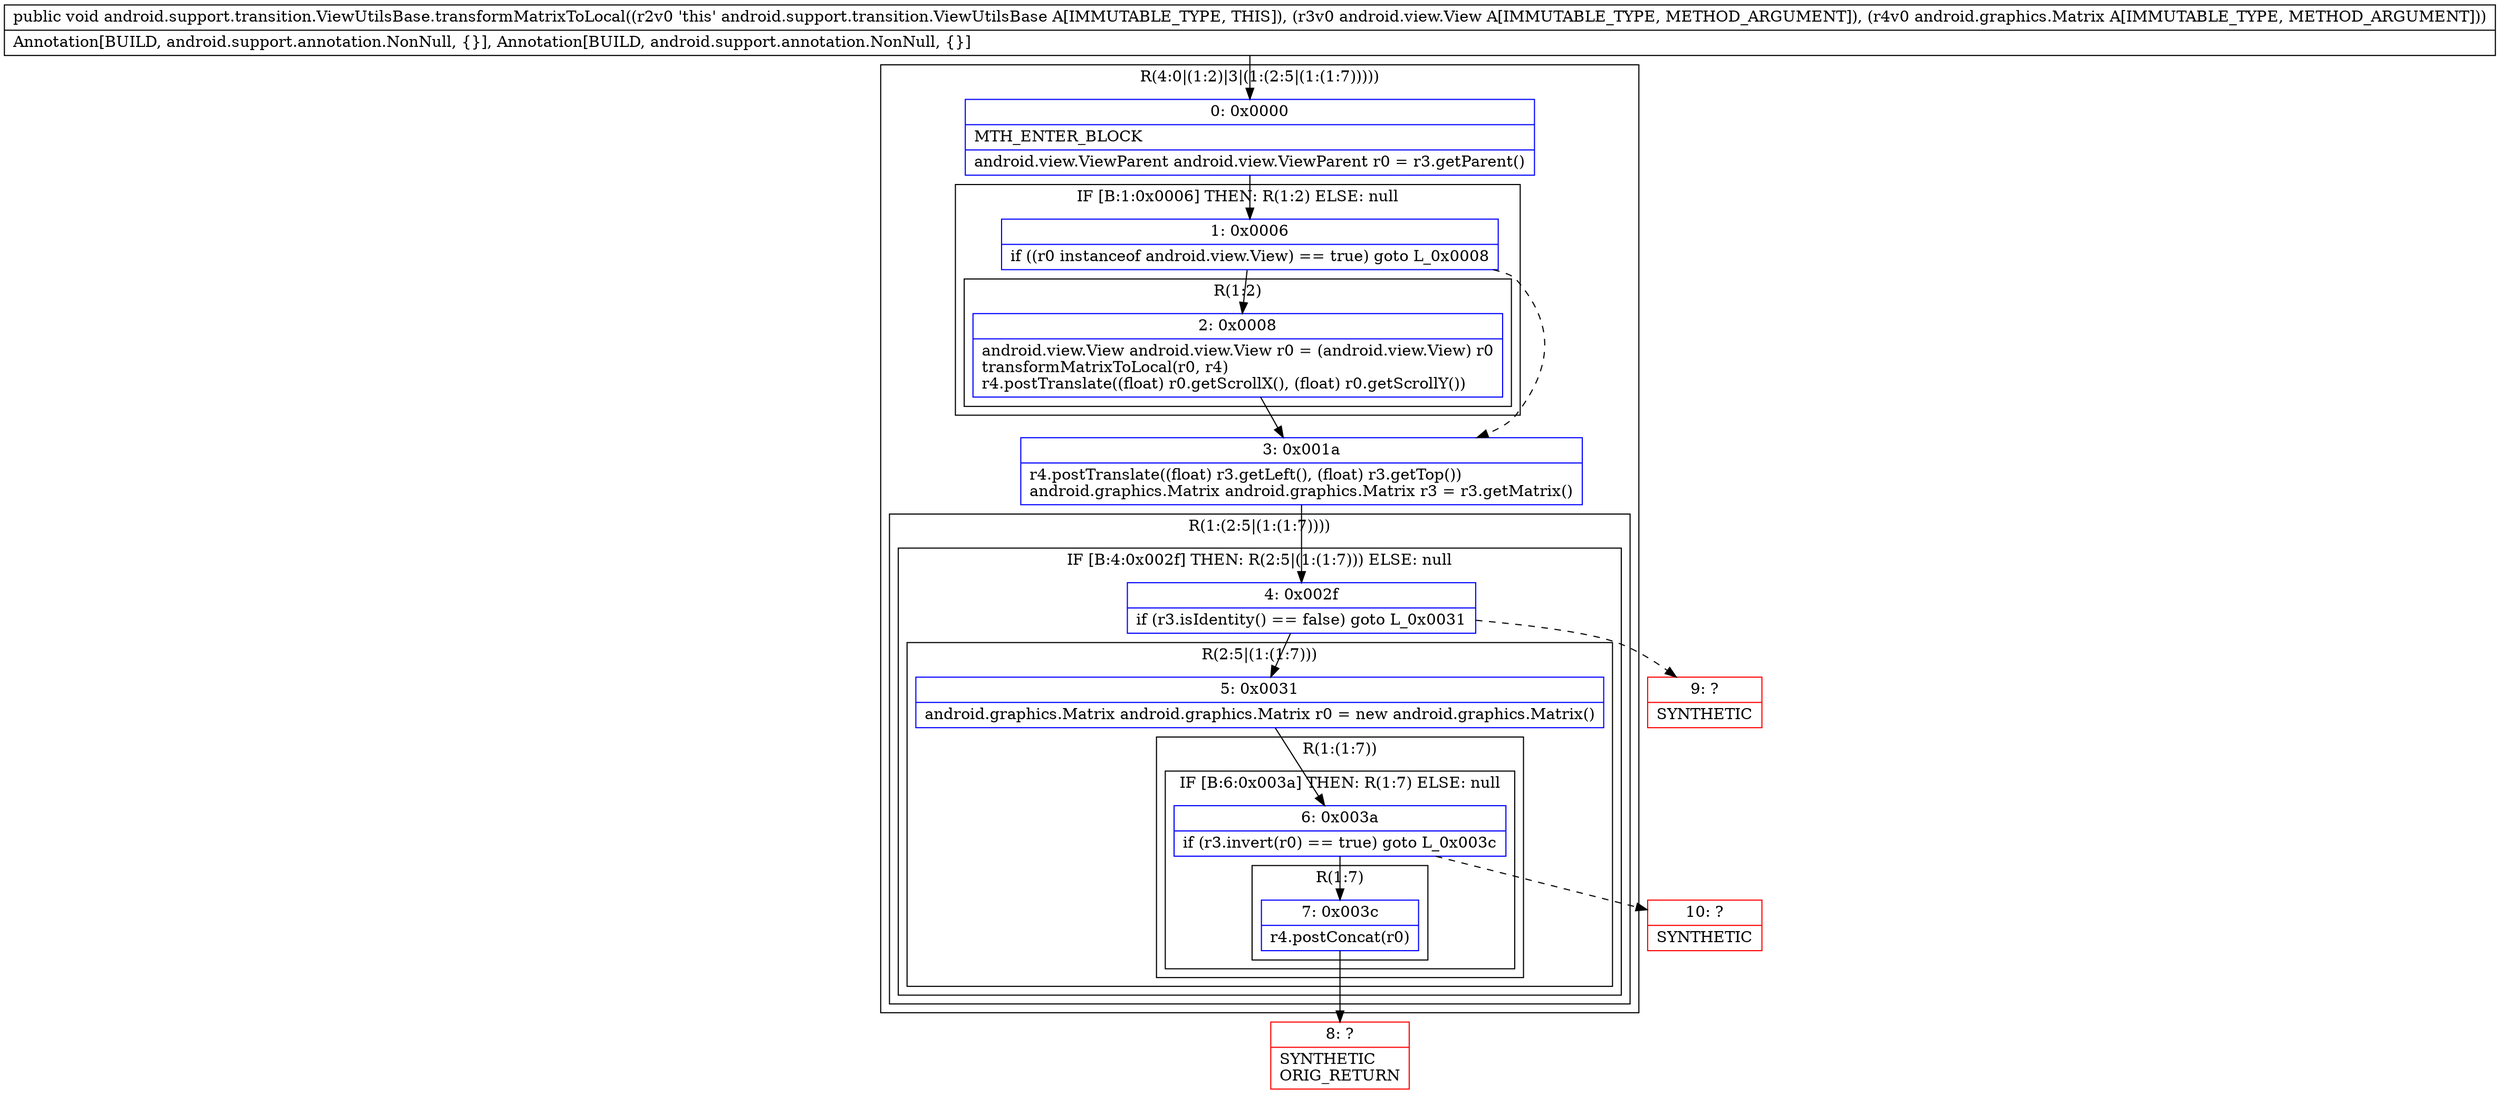 digraph "CFG forandroid.support.transition.ViewUtilsBase.transformMatrixToLocal(Landroid\/view\/View;Landroid\/graphics\/Matrix;)V" {
subgraph cluster_Region_699607940 {
label = "R(4:0|(1:2)|3|(1:(2:5|(1:(1:7)))))";
node [shape=record,color=blue];
Node_0 [shape=record,label="{0\:\ 0x0000|MTH_ENTER_BLOCK\l|android.view.ViewParent android.view.ViewParent r0 = r3.getParent()\l}"];
subgraph cluster_IfRegion_1472246299 {
label = "IF [B:1:0x0006] THEN: R(1:2) ELSE: null";
node [shape=record,color=blue];
Node_1 [shape=record,label="{1\:\ 0x0006|if ((r0 instanceof android.view.View) == true) goto L_0x0008\l}"];
subgraph cluster_Region_780572899 {
label = "R(1:2)";
node [shape=record,color=blue];
Node_2 [shape=record,label="{2\:\ 0x0008|android.view.View android.view.View r0 = (android.view.View) r0\ltransformMatrixToLocal(r0, r4)\lr4.postTranslate((float) r0.getScrollX(), (float) r0.getScrollY())\l}"];
}
}
Node_3 [shape=record,label="{3\:\ 0x001a|r4.postTranslate((float) r3.getLeft(), (float) r3.getTop())\landroid.graphics.Matrix android.graphics.Matrix r3 = r3.getMatrix()\l}"];
subgraph cluster_Region_998060361 {
label = "R(1:(2:5|(1:(1:7))))";
node [shape=record,color=blue];
subgraph cluster_IfRegion_542663835 {
label = "IF [B:4:0x002f] THEN: R(2:5|(1:(1:7))) ELSE: null";
node [shape=record,color=blue];
Node_4 [shape=record,label="{4\:\ 0x002f|if (r3.isIdentity() == false) goto L_0x0031\l}"];
subgraph cluster_Region_1116056686 {
label = "R(2:5|(1:(1:7)))";
node [shape=record,color=blue];
Node_5 [shape=record,label="{5\:\ 0x0031|android.graphics.Matrix android.graphics.Matrix r0 = new android.graphics.Matrix()\l}"];
subgraph cluster_Region_2033294189 {
label = "R(1:(1:7))";
node [shape=record,color=blue];
subgraph cluster_IfRegion_268932127 {
label = "IF [B:6:0x003a] THEN: R(1:7) ELSE: null";
node [shape=record,color=blue];
Node_6 [shape=record,label="{6\:\ 0x003a|if (r3.invert(r0) == true) goto L_0x003c\l}"];
subgraph cluster_Region_1490974045 {
label = "R(1:7)";
node [shape=record,color=blue];
Node_7 [shape=record,label="{7\:\ 0x003c|r4.postConcat(r0)\l}"];
}
}
}
}
}
}
}
Node_8 [shape=record,color=red,label="{8\:\ ?|SYNTHETIC\lORIG_RETURN\l}"];
Node_9 [shape=record,color=red,label="{9\:\ ?|SYNTHETIC\l}"];
Node_10 [shape=record,color=red,label="{10\:\ ?|SYNTHETIC\l}"];
MethodNode[shape=record,label="{public void android.support.transition.ViewUtilsBase.transformMatrixToLocal((r2v0 'this' android.support.transition.ViewUtilsBase A[IMMUTABLE_TYPE, THIS]), (r3v0 android.view.View A[IMMUTABLE_TYPE, METHOD_ARGUMENT]), (r4v0 android.graphics.Matrix A[IMMUTABLE_TYPE, METHOD_ARGUMENT]))  | Annotation[BUILD, android.support.annotation.NonNull, \{\}], Annotation[BUILD, android.support.annotation.NonNull, \{\}]\l}"];
MethodNode -> Node_0;
Node_0 -> Node_1;
Node_1 -> Node_2;
Node_1 -> Node_3[style=dashed];
Node_2 -> Node_3;
Node_3 -> Node_4;
Node_4 -> Node_5;
Node_4 -> Node_9[style=dashed];
Node_5 -> Node_6;
Node_6 -> Node_7;
Node_6 -> Node_10[style=dashed];
Node_7 -> Node_8;
}


